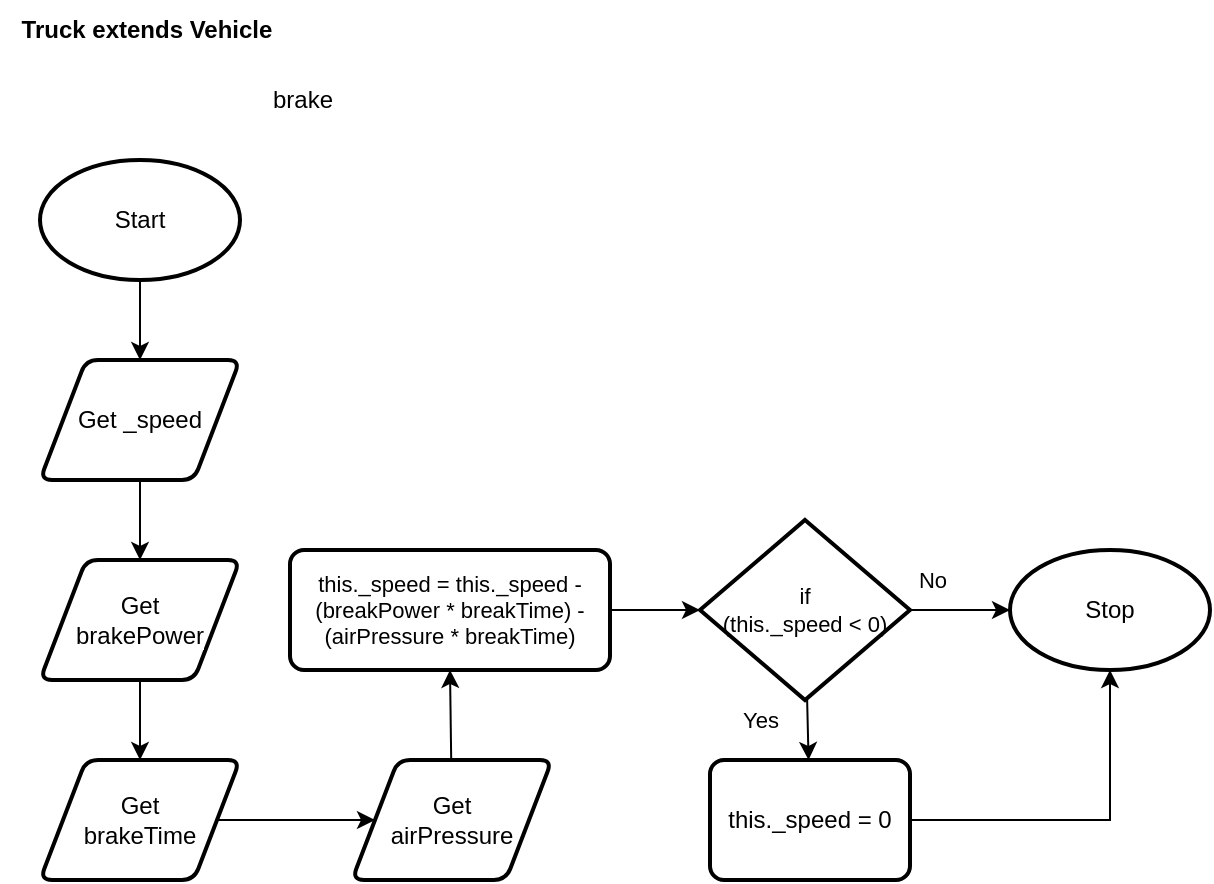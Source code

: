 <mxfile>
    <diagram id="5gMrNbhCcvMap2-kCo8e" name="Page-1">
        <mxGraphModel dx="1086" dy="740" grid="1" gridSize="5" guides="1" tooltips="1" connect="1" arrows="1" fold="1" page="1" pageScale="1" pageWidth="827" pageHeight="1169" math="0" shadow="0">
            <root>
                <mxCell id="0"/>
                <mxCell id="1" parent="0"/>
                <mxCell id="268" style="edgeStyle=none;html=1;entryX=0.5;entryY=0;entryDx=0;entryDy=0;fontSize=12;" parent="1" edge="1">
                    <mxGeometry relative="1" as="geometry">
                        <mxPoint x="370" y="340" as="sourcePoint"/>
                    </mxGeometry>
                </mxCell>
                <mxCell id="270" style="edgeStyle=none;html=1;fontSize=12;" parent="1" edge="1">
                    <mxGeometry relative="1" as="geometry">
                        <mxPoint x="408.5" y="410" as="sourcePoint"/>
                    </mxGeometry>
                </mxCell>
                <mxCell id="278" style="edgeStyle=none;html=1;entryX=0;entryY=0.5;entryDx=0;entryDy=0;fontSize=9;" parent="1" edge="1">
                    <mxGeometry relative="1" as="geometry">
                        <mxPoint x="559.5" y="210" as="sourcePoint"/>
                    </mxGeometry>
                </mxCell>
                <mxCell id="302" value="&lt;b&gt;Truck extends Vehicle&lt;br&gt;&lt;/b&gt;" style="text;html=1;align=center;verticalAlign=middle;resizable=0;points=[];autosize=1;strokeColor=none;fillColor=none;" parent="1" vertex="1">
                    <mxGeometry width="145" height="30" as="geometry"/>
                </mxCell>
                <mxCell id="534" style="edgeStyle=none;html=1;entryX=0.5;entryY=0;entryDx=0;entryDy=0;" edge="1" parent="1" source="535">
                    <mxGeometry relative="1" as="geometry">
                        <mxPoint x="70.0" y="180" as="targetPoint"/>
                    </mxGeometry>
                </mxCell>
                <mxCell id="535" value="Start" style="strokeWidth=2;html=1;shape=mxgraph.flowchart.start_1;whiteSpace=wrap;" vertex="1" parent="1">
                    <mxGeometry x="20" y="80" width="100" height="60" as="geometry"/>
                </mxCell>
                <mxCell id="536" value="Stop" style="strokeWidth=2;html=1;shape=mxgraph.flowchart.start_1;whiteSpace=wrap;" vertex="1" parent="1">
                    <mxGeometry x="505" y="275" width="100" height="60" as="geometry"/>
                </mxCell>
                <mxCell id="537" value="brake" style="text;html=1;align=center;verticalAlign=middle;resizable=0;points=[];autosize=1;strokeColor=none;fillColor=none;" vertex="1" parent="1">
                    <mxGeometry x="126" y="35" width="50" height="30" as="geometry"/>
                </mxCell>
                <mxCell id="538" style="edgeStyle=none;html=1;" edge="1" parent="1" source="539" target="550">
                    <mxGeometry relative="1" as="geometry"/>
                </mxCell>
                <mxCell id="539" value="Get _speed" style="shape=parallelogram;html=1;strokeWidth=2;perimeter=parallelogramPerimeter;whiteSpace=wrap;rounded=1;arcSize=12;size=0.23;fontSize=12;" vertex="1" parent="1">
                    <mxGeometry x="20" y="180" width="100" height="60" as="geometry"/>
                </mxCell>
                <mxCell id="567" style="edgeStyle=none;rounded=0;html=1;entryX=0.5;entryY=1;entryDx=0;entryDy=0;fontSize=11;" edge="1" parent="1" source="541" target="548">
                    <mxGeometry relative="1" as="geometry"/>
                </mxCell>
                <mxCell id="541" value="Get&lt;br style=&quot;font-size: 12px;&quot;&gt;airPressure" style="shape=parallelogram;html=1;strokeWidth=2;perimeter=parallelogramPerimeter;whiteSpace=wrap;rounded=1;arcSize=12;size=0.23;fontSize=12;labelBackgroundColor=default;" vertex="1" parent="1">
                    <mxGeometry x="176" y="380" width="100" height="60" as="geometry"/>
                </mxCell>
                <mxCell id="561" style="edgeStyle=none;html=1;entryX=0;entryY=0.5;entryDx=0;entryDy=0;entryPerimeter=0;fontSize=11;" edge="1" parent="1" source="548" target="555">
                    <mxGeometry relative="1" as="geometry"/>
                </mxCell>
                <mxCell id="548" value="&lt;div style=&quot;&quot;&gt;&lt;font style=&quot;font-size: 11px;&quot;&gt;this._speed = this._speed - (breakPower * breakTime) - (airPressure * breakTime)&lt;/font&gt;&lt;/div&gt;" style="rounded=1;whiteSpace=wrap;html=1;absoluteArcSize=1;arcSize=14;strokeWidth=2;fontSize=8;" vertex="1" parent="1">
                    <mxGeometry x="145" y="275" width="160" height="60" as="geometry"/>
                </mxCell>
                <mxCell id="549" style="edgeStyle=none;html=1;" edge="1" parent="1" source="550" target="552">
                    <mxGeometry relative="1" as="geometry"/>
                </mxCell>
                <mxCell id="550" value="Get&lt;br style=&quot;font-size: 12px;&quot;&gt;brakePower" style="shape=parallelogram;html=1;strokeWidth=2;perimeter=parallelogramPerimeter;whiteSpace=wrap;rounded=1;arcSize=12;size=0.23;fontSize=12;labelBackgroundColor=default;" vertex="1" parent="1">
                    <mxGeometry x="20" y="280" width="100" height="60" as="geometry"/>
                </mxCell>
                <mxCell id="551" style="edgeStyle=none;html=1;" edge="1" parent="1" source="552" target="541">
                    <mxGeometry relative="1" as="geometry"/>
                </mxCell>
                <mxCell id="552" value="Get&lt;br style=&quot;font-size: 12px;&quot;&gt;brakeTime" style="shape=parallelogram;html=1;strokeWidth=2;perimeter=parallelogramPerimeter;whiteSpace=wrap;rounded=1;arcSize=12;size=0.23;fontSize=12;labelBackgroundColor=default;" vertex="1" parent="1">
                    <mxGeometry x="20" y="380" width="100" height="60" as="geometry"/>
                </mxCell>
                <mxCell id="562" style="edgeStyle=none;html=1;fontSize=11;" edge="1" parent="1" source="555" target="557">
                    <mxGeometry relative="1" as="geometry"/>
                </mxCell>
                <mxCell id="564" style="edgeStyle=none;html=1;entryX=0;entryY=0.5;entryDx=0;entryDy=0;entryPerimeter=0;fontSize=11;" edge="1" parent="1" source="555" target="536">
                    <mxGeometry relative="1" as="geometry"/>
                </mxCell>
                <mxCell id="555" value="&lt;font style=&quot;font-size: 11px;&quot;&gt;if &lt;br&gt;(this._speed &amp;lt; 0)&lt;/font&gt;" style="strokeWidth=2;html=1;shape=mxgraph.flowchart.decision;whiteSpace=wrap;fontSize=8;" vertex="1" parent="1">
                    <mxGeometry x="350" y="260" width="105" height="90" as="geometry"/>
                </mxCell>
                <mxCell id="566" style="edgeStyle=none;html=1;entryX=0.5;entryY=1;entryDx=0;entryDy=0;entryPerimeter=0;fontSize=11;rounded=0;" edge="1" parent="1" source="557" target="536">
                    <mxGeometry relative="1" as="geometry">
                        <Array as="points">
                            <mxPoint x="555" y="410"/>
                        </Array>
                    </mxGeometry>
                </mxCell>
                <mxCell id="557" value="&lt;div style=&quot;font-size: 12px;&quot;&gt;this._speed = 0&lt;/div&gt;" style="rounded=1;whiteSpace=wrap;html=1;absoluteArcSize=1;arcSize=14;strokeWidth=2;fontSize=12;" vertex="1" parent="1">
                    <mxGeometry x="355" y="380" width="100" height="60" as="geometry"/>
                </mxCell>
                <mxCell id="563" value="Yes" style="text;html=1;align=center;verticalAlign=middle;resizable=0;points=[];autosize=1;strokeColor=none;fillColor=none;fontSize=11;" vertex="1" parent="1">
                    <mxGeometry x="360" y="345" width="40" height="30" as="geometry"/>
                </mxCell>
                <mxCell id="565" value="No" style="text;html=1;align=center;verticalAlign=middle;resizable=0;points=[];autosize=1;strokeColor=none;fillColor=none;fontSize=11;" vertex="1" parent="1">
                    <mxGeometry x="448" y="275" width="35" height="30" as="geometry"/>
                </mxCell>
            </root>
        </mxGraphModel>
    </diagram>
</mxfile>